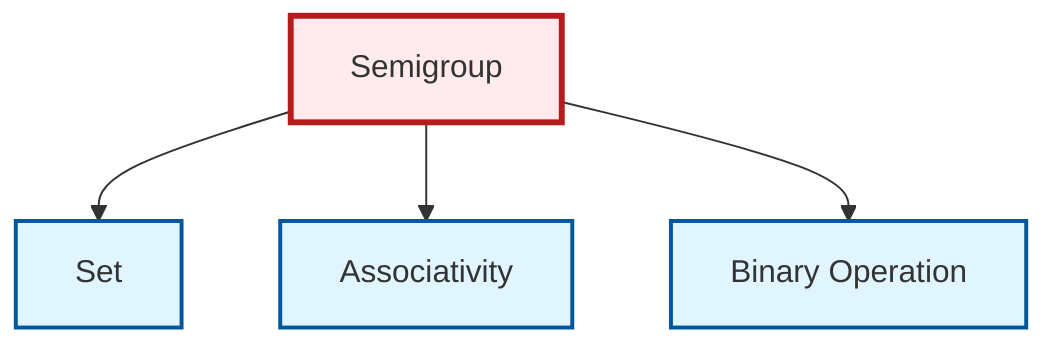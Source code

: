 graph TD
    classDef definition fill:#e1f5fe,stroke:#01579b,stroke-width:2px
    classDef theorem fill:#f3e5f5,stroke:#4a148c,stroke-width:2px
    classDef axiom fill:#fff3e0,stroke:#e65100,stroke-width:2px
    classDef example fill:#e8f5e9,stroke:#1b5e20,stroke-width:2px
    classDef current fill:#ffebee,stroke:#b71c1c,stroke-width:3px
    def-binary-operation["Binary Operation"]:::definition
    def-associativity["Associativity"]:::definition
    def-set["Set"]:::definition
    def-semigroup["Semigroup"]:::definition
    def-semigroup --> def-set
    def-semigroup --> def-associativity
    def-semigroup --> def-binary-operation
    class def-semigroup current
